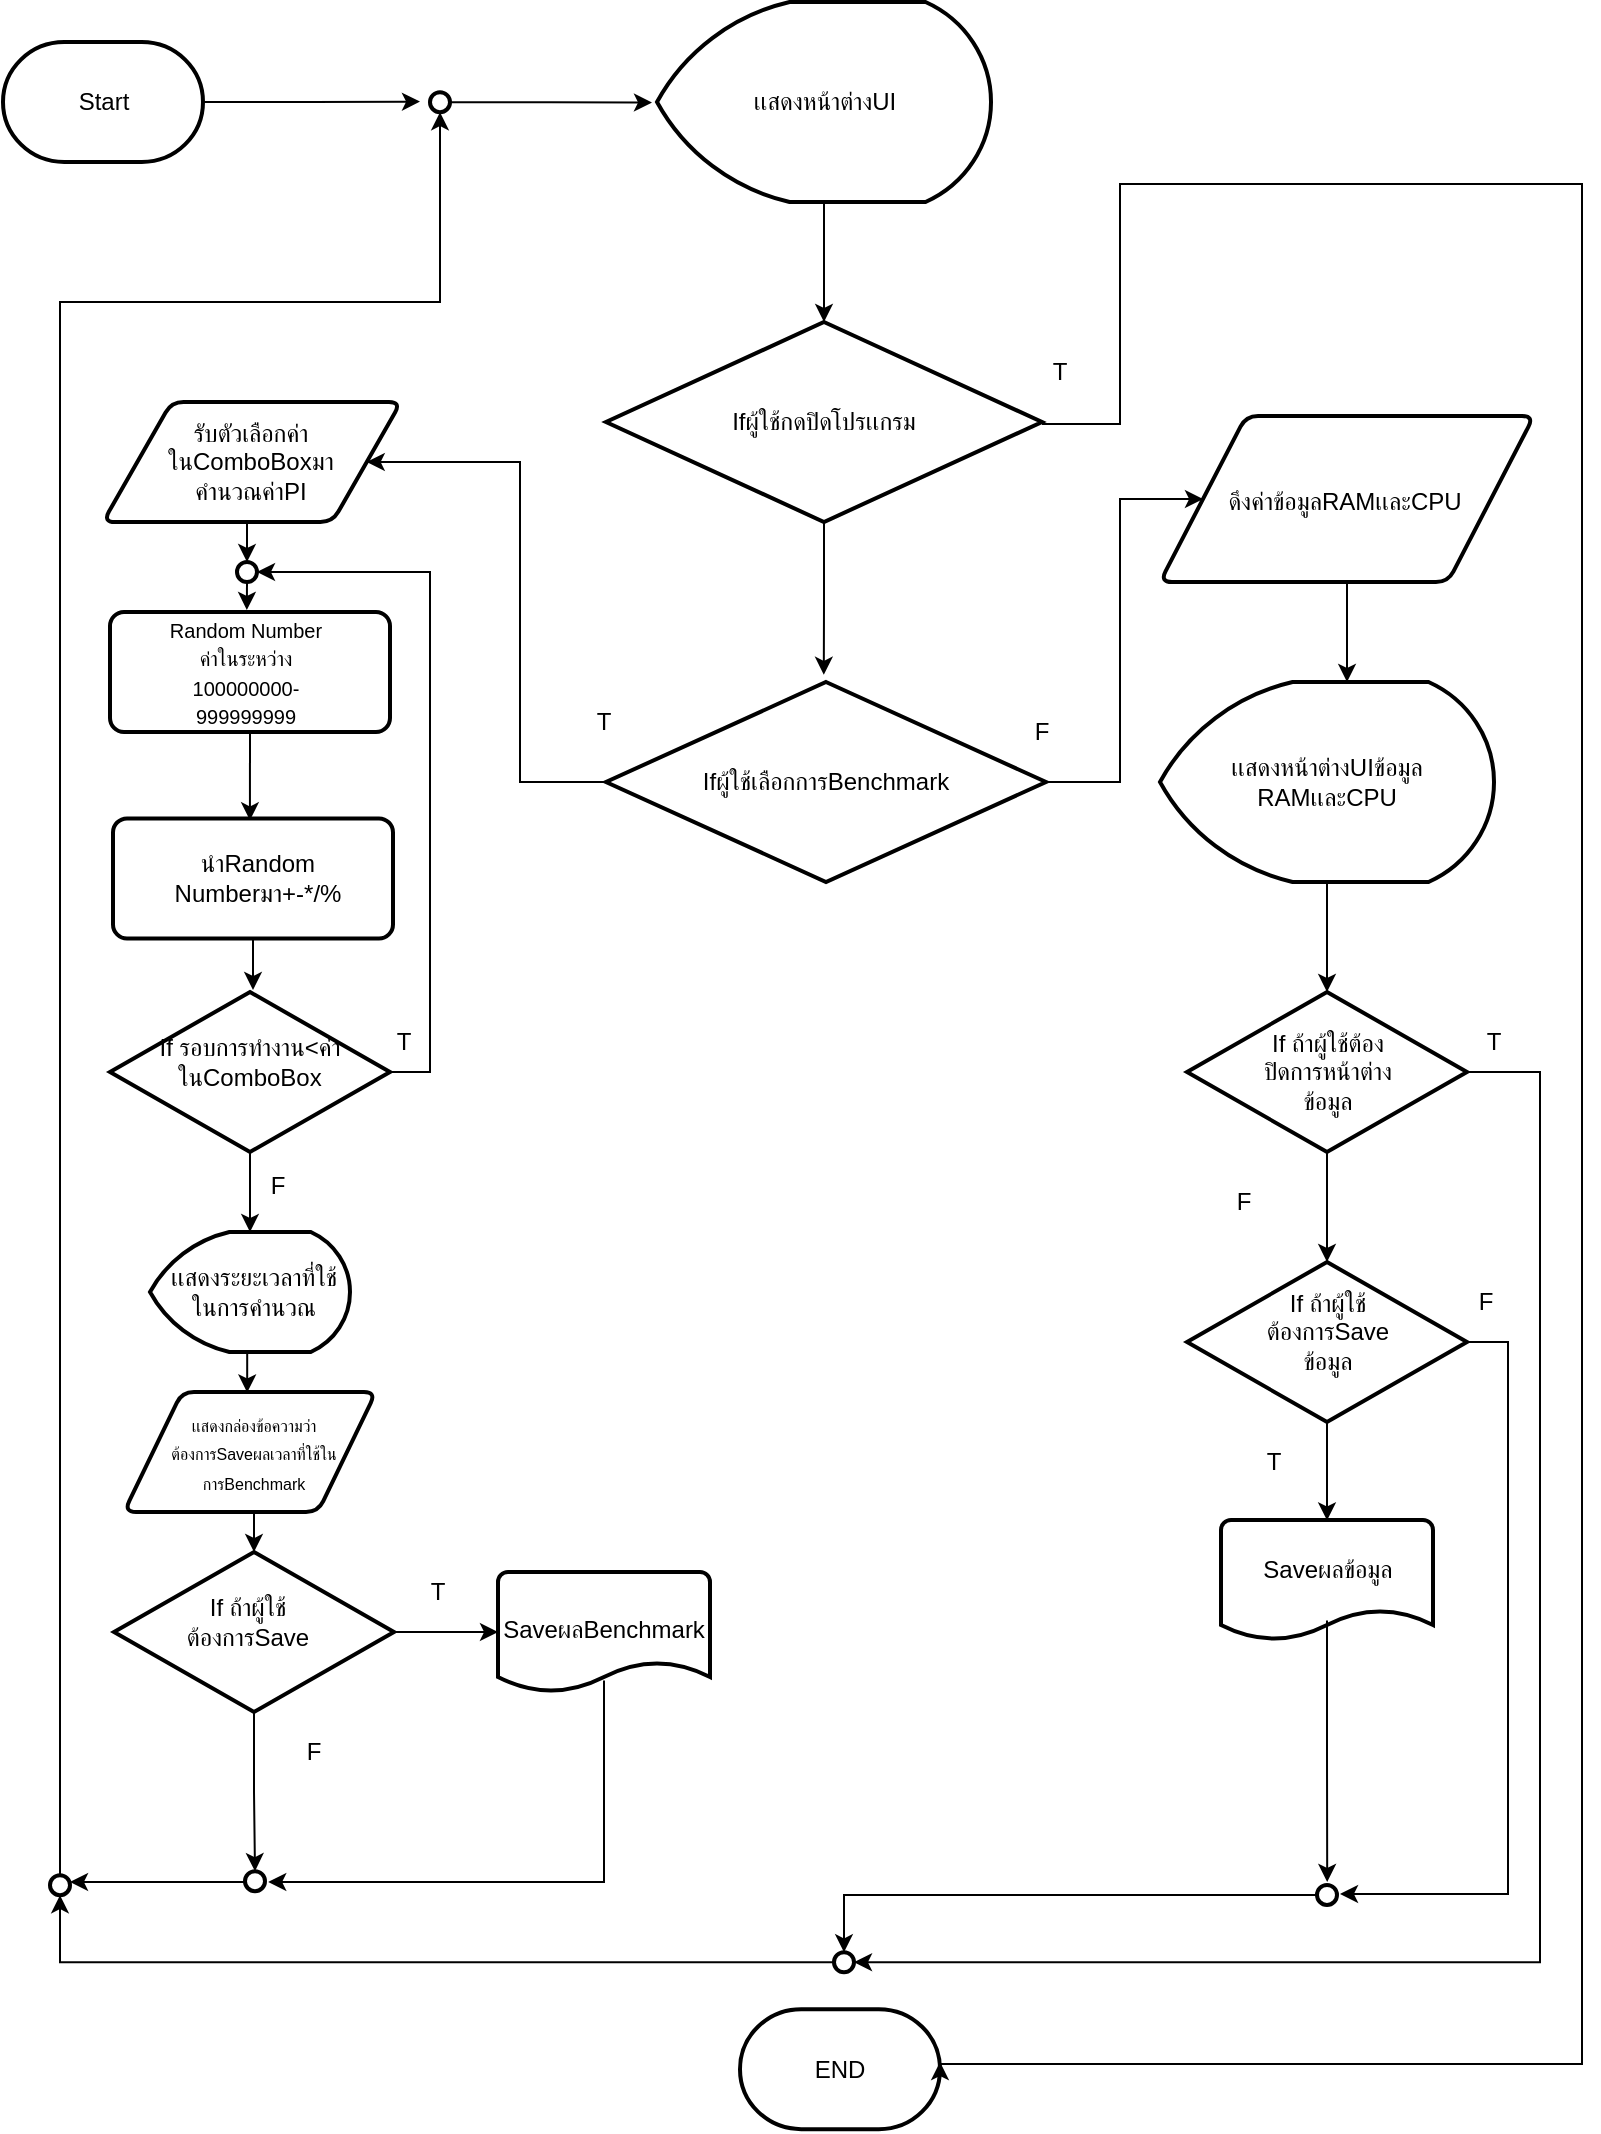 <mxfile version="10.9.6" type="device"><diagram id="tdrPOvt-gT7DAUTGup8O" name="Page-1"><mxGraphModel dx="870" dy="597" grid="1" gridSize="10" guides="1" tooltips="1" connect="1" arrows="1" fold="1" page="1" pageScale="1" pageWidth="827" pageHeight="1169" math="0" shadow="0"><root><mxCell id="0"/><mxCell id="1" parent="0"/><mxCell id="qbWmcRwHweNtYQnPMwT8-71" style="edgeStyle=orthogonalEdgeStyle;rounded=0;orthogonalLoop=1;jettySize=auto;html=1;exitX=1;exitY=0.5;exitDx=0;exitDy=0;exitPerimeter=0;" parent="1" source="erqGuCoqFYSn9tl3ci5M-1" edge="1"><mxGeometry relative="1" as="geometry"><mxPoint x="230" y="69.81" as="targetPoint"/></mxGeometry></mxCell><mxCell id="erqGuCoqFYSn9tl3ci5M-1" value="Start&lt;br&gt;" style="strokeWidth=2;html=1;shape=mxgraph.flowchart.terminator;whiteSpace=wrap;fontStyle=0" parent="1" vertex="1"><mxGeometry x="21.5" y="40" width="100" height="60" as="geometry"/></mxCell><mxCell id="erqGuCoqFYSn9tl3ci5M-51" style="edgeStyle=orthogonalEdgeStyle;rounded=0;orthogonalLoop=1;jettySize=auto;html=1;exitX=0.5;exitY=1;exitDx=0;exitDy=0;entryX=0.5;entryY=0;entryDx=0;entryDy=0;entryPerimeter=0;fontSize=5;" parent="1" source="erqGuCoqFYSn9tl3ci5M-16" target="erqGuCoqFYSn9tl3ci5M-49" edge="1"><mxGeometry relative="1" as="geometry"/></mxCell><mxCell id="erqGuCoqFYSn9tl3ci5M-16" value="" style="verticalLabelPosition=bottom;verticalAlign=top;html=1;strokeWidth=2;shape=parallelogram;perimeter=parallelogramPerimeter;whiteSpace=wrap;rounded=1;arcSize=12;size=0.23;fontStyle=0" parent="1" vertex="1"><mxGeometry x="71.5" y="220" width="149" height="60" as="geometry"/></mxCell><mxCell id="erqGuCoqFYSn9tl3ci5M-20" value="รับตัวเลือกค่าในComboBoxมาคำนวณค่าPI" style="text;html=1;fontStyle=0;whiteSpace=wrap;align=center;verticalAlign=middle;" parent="1" vertex="1"><mxGeometry x="96" y="225" width="99" height="50" as="geometry"/></mxCell><mxCell id="qbWmcRwHweNtYQnPMwT8-54" style="edgeStyle=orthogonalEdgeStyle;rounded=0;orthogonalLoop=1;jettySize=auto;html=1;exitX=0.5;exitY=1;exitDx=0;exitDy=0;entryX=0.489;entryY=0.016;entryDx=0;entryDy=0;entryPerimeter=0;" parent="1" source="erqGuCoqFYSn9tl3ci5M-33" target="erqGuCoqFYSn9tl3ci5M-37" edge="1"><mxGeometry relative="1" as="geometry"/></mxCell><mxCell id="erqGuCoqFYSn9tl3ci5M-33" value="" style="rounded=1;whiteSpace=wrap;html=1;absoluteArcSize=1;arcSize=14;strokeWidth=2;fontSize=5;align=center;" parent="1" vertex="1"><mxGeometry x="75" y="325" width="140" height="60" as="geometry"/></mxCell><mxCell id="erqGuCoqFYSn9tl3ci5M-36" value="&lt;font style=&quot;font-size: 10px&quot;&gt;Random Number&lt;br&gt;ค่าในระหว่าง&lt;br&gt;100000000-999999999&lt;/font&gt;" style="text;html=1;fontStyle=0;whiteSpace=wrap;align=center;verticalAlign=middle;" parent="1" vertex="1"><mxGeometry x="96" y="330" width="94" height="50" as="geometry"/></mxCell><mxCell id="erqGuCoqFYSn9tl3ci5M-87" style="edgeStyle=orthogonalEdgeStyle;rounded=0;orthogonalLoop=1;jettySize=auto;html=1;fontSize=5;" parent="1" source="erqGuCoqFYSn9tl3ci5M-37" edge="1"><mxGeometry relative="1" as="geometry"><mxPoint x="146.5" y="514" as="targetPoint"/><Array as="points"><mxPoint x="147" y="494"/><mxPoint x="147" y="494"/></Array></mxGeometry></mxCell><mxCell id="erqGuCoqFYSn9tl3ci5M-37" value="" style="rounded=1;whiteSpace=wrap;html=1;absoluteArcSize=1;arcSize=14;strokeWidth=2;fontSize=5;align=center;" parent="1" vertex="1"><mxGeometry x="76.5" y="428.2" width="140" height="60" as="geometry"/></mxCell><mxCell id="erqGuCoqFYSn9tl3ci5M-38" value="นำRandom Numberมา+-*/%" style="text;html=1;fontStyle=0;whiteSpace=wrap;align=center;verticalAlign=middle;" parent="1" vertex="1"><mxGeometry x="101.5" y="433.2" width="94" height="50" as="geometry"/></mxCell><mxCell id="erqGuCoqFYSn9tl3ci5M-47" style="edgeStyle=orthogonalEdgeStyle;rounded=0;orthogonalLoop=1;jettySize=auto;html=1;exitX=1;exitY=0.5;exitDx=0;exitDy=0;exitPerimeter=0;fontSize=5;entryX=1;entryY=0.5;entryDx=0;entryDy=0;entryPerimeter=0;" parent="1" source="erqGuCoqFYSn9tl3ci5M-42" target="erqGuCoqFYSn9tl3ci5M-49" edge="1"><mxGeometry relative="1" as="geometry"><mxPoint x="155" y="305" as="targetPoint"/><Array as="points"><mxPoint x="235" y="555"/><mxPoint x="235" y="305"/></Array></mxGeometry></mxCell><mxCell id="erqGuCoqFYSn9tl3ci5M-56" value="" style="edgeStyle=orthogonalEdgeStyle;rounded=0;orthogonalLoop=1;jettySize=auto;html=1;fontSize=5;" parent="1" source="erqGuCoqFYSn9tl3ci5M-42" target="erqGuCoqFYSn9tl3ci5M-55" edge="1"><mxGeometry relative="1" as="geometry"/></mxCell><mxCell id="erqGuCoqFYSn9tl3ci5M-42" value="" style="strokeWidth=2;html=1;shape=mxgraph.flowchart.decision;whiteSpace=wrap;fontSize=5;align=center;" parent="1" vertex="1"><mxGeometry x="75" y="515" width="140" height="80" as="geometry"/></mxCell><mxCell id="erqGuCoqFYSn9tl3ci5M-43" value="If รอบการทำงาน&amp;lt;ค่าในComboBox" style="text;html=1;fontStyle=0;whiteSpace=wrap;align=center;verticalAlign=middle;" parent="1" vertex="1"><mxGeometry x="98" y="525.2" width="94" height="50" as="geometry"/></mxCell><mxCell id="erqGuCoqFYSn9tl3ci5M-85" style="edgeStyle=orthogonalEdgeStyle;rounded=0;orthogonalLoop=1;jettySize=auto;html=1;exitX=0.5;exitY=1;exitDx=0;exitDy=0;exitPerimeter=0;fontSize=5;" parent="1" source="erqGuCoqFYSn9tl3ci5M-49" edge="1"><mxGeometry relative="1" as="geometry"><mxPoint x="143.419" y="323.977" as="targetPoint"/></mxGeometry></mxCell><mxCell id="erqGuCoqFYSn9tl3ci5M-49" value="" style="strokeWidth=2;html=1;shape=mxgraph.flowchart.start_2;whiteSpace=wrap;fontSize=5;align=center;" parent="1" vertex="1"><mxGeometry x="138.5" y="300" width="10" height="10" as="geometry"/></mxCell><mxCell id="erqGuCoqFYSn9tl3ci5M-54" value="T" style="text;html=1;fontStyle=0;whiteSpace=wrap;align=center;verticalAlign=middle;" parent="1" vertex="1"><mxGeometry x="175" y="515.2" width="94" height="50" as="geometry"/></mxCell><mxCell id="erqGuCoqFYSn9tl3ci5M-63" style="edgeStyle=orthogonalEdgeStyle;rounded=0;orthogonalLoop=1;jettySize=auto;html=1;exitX=0.5;exitY=1;exitDx=0;exitDy=0;exitPerimeter=0;entryX=0.463;entryY=0.004;entryDx=0;entryDy=0;entryPerimeter=0;fontSize=5;" parent="1" source="erqGuCoqFYSn9tl3ci5M-55" target="erqGuCoqFYSn9tl3ci5M-61" edge="1"><mxGeometry relative="1" as="geometry"/></mxCell><mxCell id="erqGuCoqFYSn9tl3ci5M-55" value="" style="strokeWidth=2;html=1;shape=mxgraph.flowchart.display;whiteSpace=wrap;fontSize=5;align=center;" parent="1" vertex="1"><mxGeometry x="95" y="635" width="100" height="60" as="geometry"/></mxCell><mxCell id="erqGuCoqFYSn9tl3ci5M-57" value="เเสดงระยะเวลาที่ใช้ในการคำนวณ" style="text;html=1;fontStyle=0;whiteSpace=wrap;align=center;verticalAlign=middle;" parent="1" vertex="1"><mxGeometry x="99.5" y="640.062" width="94" height="50" as="geometry"/></mxCell><mxCell id="erqGuCoqFYSn9tl3ci5M-58" value="F" style="text;html=1;fontStyle=0;whiteSpace=wrap;align=center;verticalAlign=middle;" parent="1" vertex="1"><mxGeometry x="112" y="587.2" width="94" height="50" as="geometry"/></mxCell><mxCell id="erqGuCoqFYSn9tl3ci5M-59" value="" style="strokeWidth=2;html=1;shape=mxgraph.flowchart.document2;whiteSpace=wrap;size=0.25;fontSize=5;align=center;" parent="1" vertex="1"><mxGeometry x="269" y="805" width="106" height="60" as="geometry"/></mxCell><mxCell id="erqGuCoqFYSn9tl3ci5M-60" value="" style="verticalLabelPosition=bottom;verticalAlign=top;html=1;strokeWidth=2;shape=parallelogram;perimeter=parallelogramPerimeter;whiteSpace=wrap;rounded=1;arcSize=12;size=0.23;fontSize=5;align=center;" parent="1" vertex="1"><mxGeometry x="82" y="715" width="126" height="60" as="geometry"/></mxCell><mxCell id="erqGuCoqFYSn9tl3ci5M-68" style="edgeStyle=orthogonalEdgeStyle;rounded=0;orthogonalLoop=1;jettySize=auto;html=1;exitX=0.5;exitY=1;exitDx=0;exitDy=0;entryX=0.5;entryY=0;entryDx=0;entryDy=0;entryPerimeter=0;fontSize=5;" parent="1" source="erqGuCoqFYSn9tl3ci5M-61" target="erqGuCoqFYSn9tl3ci5M-64" edge="1"><mxGeometry relative="1" as="geometry"><Array as="points"><mxPoint x="147" y="785"/><mxPoint x="147" y="785"/></Array></mxGeometry></mxCell><mxCell id="erqGuCoqFYSn9tl3ci5M-61" value="&lt;font style=&quot;font-size: 8px&quot;&gt;เเสดงกล่องข้อความว่าต้องการSaveผลเวลาที่ใช้ในการBenchmark&lt;/font&gt;" style="text;html=1;fontStyle=0;whiteSpace=wrap;align=center;verticalAlign=middle;" parent="1" vertex="1"><mxGeometry x="101" y="715" width="92" height="60" as="geometry"/></mxCell><mxCell id="erqGuCoqFYSn9tl3ci5M-69" value="" style="edgeStyle=orthogonalEdgeStyle;rounded=0;orthogonalLoop=1;jettySize=auto;html=1;fontSize=5;" parent="1" source="erqGuCoqFYSn9tl3ci5M-64" target="erqGuCoqFYSn9tl3ci5M-59" edge="1"><mxGeometry relative="1" as="geometry"/></mxCell><mxCell id="qbWmcRwHweNtYQnPMwT8-108" style="edgeStyle=orthogonalEdgeStyle;rounded=0;orthogonalLoop=1;jettySize=auto;html=1;exitX=0.5;exitY=1;exitDx=0;exitDy=0;exitPerimeter=0;entryX=0.5;entryY=0;entryDx=0;entryDy=0;entryPerimeter=0;" parent="1" source="erqGuCoqFYSn9tl3ci5M-64" target="erqGuCoqFYSn9tl3ci5M-73" edge="1"><mxGeometry relative="1" as="geometry"><Array as="points"><mxPoint x="147" y="915"/></Array></mxGeometry></mxCell><mxCell id="erqGuCoqFYSn9tl3ci5M-64" value="" style="strokeWidth=2;html=1;shape=mxgraph.flowchart.decision;whiteSpace=wrap;fontSize=5;align=center;" parent="1" vertex="1"><mxGeometry x="77" y="795" width="140" height="80" as="geometry"/></mxCell><mxCell id="erqGuCoqFYSn9tl3ci5M-65" value="If ถ้าผู้ใช้ต้องการSave" style="text;html=1;fontStyle=0;whiteSpace=wrap;align=center;verticalAlign=middle;" parent="1" vertex="1"><mxGeometry x="96.5" y="805.2" width="94" height="50" as="geometry"/></mxCell><mxCell id="erqGuCoqFYSn9tl3ci5M-66" value="T" style="text;html=1;fontStyle=0;whiteSpace=wrap;align=center;verticalAlign=middle;" parent="1" vertex="1"><mxGeometry x="192" y="790.2" width="94" height="50" as="geometry"/></mxCell><mxCell id="erqGuCoqFYSn9tl3ci5M-78" style="edgeStyle=orthogonalEdgeStyle;rounded=0;orthogonalLoop=1;jettySize=auto;html=1;exitX=0.5;exitY=1;exitDx=0;exitDy=0;fontSize=5;entryX=1.16;entryY=0.568;entryDx=0;entryDy=0;entryPerimeter=0;" parent="1" source="erqGuCoqFYSn9tl3ci5M-70" target="erqGuCoqFYSn9tl3ci5M-73" edge="1"><mxGeometry relative="1" as="geometry"><mxPoint x="155" y="960" as="targetPoint"/><Array as="points"><mxPoint x="322" y="960"/><mxPoint x="155" y="960"/></Array></mxGeometry></mxCell><mxCell id="erqGuCoqFYSn9tl3ci5M-70" value="SaveผลBenchmark" style="text;html=1;fontStyle=0;whiteSpace=wrap;align=center;verticalAlign=middle;" parent="1" vertex="1"><mxGeometry x="275" y="809.2" width="94" height="50" as="geometry"/></mxCell><mxCell id="qbWmcRwHweNtYQnPMwT8-38" style="edgeStyle=orthogonalEdgeStyle;rounded=0;orthogonalLoop=1;jettySize=auto;html=1;entryX=0.5;entryY=1;entryDx=0;entryDy=0;entryPerimeter=0;" parent="1" source="qbWmcRwHweNtYQnPMwT8-93" target="qbWmcRwHweNtYQnPMwT8-33" edge="1"><mxGeometry relative="1" as="geometry"><mxPoint y="125.714" as="targetPoint"/><mxPoint x="50" y="935" as="sourcePoint"/><Array as="points"><mxPoint x="50" y="170"/><mxPoint x="240" y="170"/></Array></mxGeometry></mxCell><mxCell id="qbWmcRwHweNtYQnPMwT8-85" style="edgeStyle=orthogonalEdgeStyle;rounded=0;orthogonalLoop=1;jettySize=auto;html=1;exitX=0.5;exitY=1;exitDx=0;exitDy=0;exitPerimeter=0;" parent="1" source="erqGuCoqFYSn9tl3ci5M-73" target="qbWmcRwHweNtYQnPMwT8-93" edge="1"><mxGeometry relative="1" as="geometry"><mxPoint x="60" y="960" as="targetPoint"/><Array as="points"><mxPoint x="147" y="960"/></Array></mxGeometry></mxCell><mxCell id="erqGuCoqFYSn9tl3ci5M-73" value="" style="strokeWidth=2;html=1;shape=mxgraph.flowchart.start_2;whiteSpace=wrap;fontSize=5;align=center;" parent="1" vertex="1"><mxGeometry x="142.5" y="954.6" width="10" height="10" as="geometry"/></mxCell><mxCell id="erqGuCoqFYSn9tl3ci5M-80" value="F" style="text;html=1;fontStyle=0;whiteSpace=wrap;align=center;verticalAlign=middle;" parent="1" vertex="1"><mxGeometry x="130" y="870.2" width="94" height="50" as="geometry"/></mxCell><mxCell id="erqGuCoqFYSn9tl3ci5M-81" value="END" style="strokeWidth=2;html=1;shape=mxgraph.flowchart.terminator;whiteSpace=wrap;fontStyle=0" parent="1" vertex="1"><mxGeometry x="390" y="1023.571" width="100" height="60" as="geometry"/></mxCell><mxCell id="qbWmcRwHweNtYQnPMwT8-4" value="" style="edgeStyle=orthogonalEdgeStyle;rounded=0;orthogonalLoop=1;jettySize=auto;html=1;entryX=1;entryY=0.5;entryDx=0;entryDy=0;" parent="1" source="qbWmcRwHweNtYQnPMwT8-2" target="erqGuCoqFYSn9tl3ci5M-16" edge="1"><mxGeometry relative="1" as="geometry"><mxPoint x="310" y="250" as="targetPoint"/><Array as="points"><mxPoint x="280" y="410"/><mxPoint x="280" y="250"/></Array></mxGeometry></mxCell><mxCell id="qbWmcRwHweNtYQnPMwT8-47" style="edgeStyle=orthogonalEdgeStyle;rounded=0;orthogonalLoop=1;jettySize=auto;html=1;exitX=1;exitY=0.5;exitDx=0;exitDy=0;exitPerimeter=0;entryX=0;entryY=0.5;entryDx=0;entryDy=0;" parent="1" source="qbWmcRwHweNtYQnPMwT8-2" target="qbWmcRwHweNtYQnPMwT8-43" edge="1"><mxGeometry relative="1" as="geometry"><mxPoint x="580" y="270" as="targetPoint"/><Array as="points"><mxPoint x="580" y="410"/><mxPoint x="580" y="268"/></Array></mxGeometry></mxCell><mxCell id="qbWmcRwHweNtYQnPMwT8-2" value="Ifผู้ใช้เลือกการBenchmark" style="strokeWidth=2;html=1;shape=mxgraph.flowchart.decision;whiteSpace=wrap;" parent="1" vertex="1"><mxGeometry x="323" y="360" width="220" height="100" as="geometry"/></mxCell><mxCell id="qbWmcRwHweNtYQnPMwT8-69" style="edgeStyle=orthogonalEdgeStyle;rounded=0;orthogonalLoop=1;jettySize=auto;html=1;exitX=0.5;exitY=1;exitDx=0;exitDy=0;exitPerimeter=0;entryX=0.5;entryY=0;entryDx=0;entryDy=0;entryPerimeter=0;" parent="1" source="qbWmcRwHweNtYQnPMwT8-7" target="qbWmcRwHweNtYQnPMwT8-8" edge="1"><mxGeometry relative="1" as="geometry"><mxPoint x="431.667" y="170" as="targetPoint"/><Array as="points"><mxPoint x="432" y="145"/></Array></mxGeometry></mxCell><mxCell id="qbWmcRwHweNtYQnPMwT8-7" value="เเสดงหน้าต่างUI" style="strokeWidth=2;html=1;shape=mxgraph.flowchart.display;whiteSpace=wrap;" parent="1" vertex="1"><mxGeometry x="348.5" y="20" width="167" height="100" as="geometry"/></mxCell><mxCell id="qbWmcRwHweNtYQnPMwT8-16" value="" style="edgeStyle=orthogonalEdgeStyle;rounded=0;orthogonalLoop=1;jettySize=auto;html=1;" parent="1" source="qbWmcRwHweNtYQnPMwT8-8" edge="1"><mxGeometry relative="1" as="geometry"><mxPoint x="490" y="1050" as="targetPoint"/><Array as="points"><mxPoint x="580" y="231"/><mxPoint x="580" y="111"/><mxPoint x="811" y="111"/><mxPoint x="811" y="1051"/></Array></mxGeometry></mxCell><mxCell id="qbWmcRwHweNtYQnPMwT8-92" style="edgeStyle=orthogonalEdgeStyle;rounded=0;orthogonalLoop=1;jettySize=auto;html=1;exitX=0.5;exitY=1;exitDx=0;exitDy=0;exitPerimeter=0;entryX=0.495;entryY=-0.036;entryDx=0;entryDy=0;entryPerimeter=0;" parent="1" source="qbWmcRwHweNtYQnPMwT8-8" target="qbWmcRwHweNtYQnPMwT8-2" edge="1"><mxGeometry relative="1" as="geometry"/></mxCell><mxCell id="qbWmcRwHweNtYQnPMwT8-8" value="Ifผู้ใช้กดปิดโปรเเกรม" style="strokeWidth=2;html=1;shape=mxgraph.flowchart.decision;whiteSpace=wrap;" parent="1" vertex="1"><mxGeometry x="323" y="180" width="218" height="100" as="geometry"/></mxCell><mxCell id="qbWmcRwHweNtYQnPMwT8-23" value="T" style="text;html=1;fontStyle=0;whiteSpace=wrap;align=center;verticalAlign=middle;" parent="1" vertex="1"><mxGeometry x="503" y="180.2" width="94" height="50" as="geometry"/></mxCell><mxCell id="qbWmcRwHweNtYQnPMwT8-26" value="F" style="text;html=1;fontStyle=0;whiteSpace=wrap;align=center;verticalAlign=middle;" parent="1" vertex="1"><mxGeometry x="494" y="360.2" width="94" height="50" as="geometry"/></mxCell><mxCell id="qbWmcRwHweNtYQnPMwT8-73" style="edgeStyle=orthogonalEdgeStyle;rounded=0;orthogonalLoop=1;jettySize=auto;html=1;exitX=1;exitY=0.5;exitDx=0;exitDy=0;exitPerimeter=0;" parent="1" source="qbWmcRwHweNtYQnPMwT8-33" edge="1"><mxGeometry relative="1" as="geometry"><mxPoint x="346" y="70.286" as="targetPoint"/><mxPoint x="251.048" y="70.286" as="sourcePoint"/><Array as="points"/></mxGeometry></mxCell><mxCell id="qbWmcRwHweNtYQnPMwT8-33" value="" style="strokeWidth=2;html=1;shape=mxgraph.flowchart.start_2;whiteSpace=wrap;fontSize=5;align=center;" parent="1" vertex="1"><mxGeometry x="235" y="65.1" width="10" height="10" as="geometry"/></mxCell><mxCell id="qbWmcRwHweNtYQnPMwT8-40" value="T" style="text;html=1;fontStyle=0;whiteSpace=wrap;align=center;verticalAlign=middle;" parent="1" vertex="1"><mxGeometry x="275" y="355.2" width="94" height="50" as="geometry"/></mxCell><mxCell id="qbWmcRwHweNtYQnPMwT8-41" value="F" style="text;html=1;fontStyle=0;whiteSpace=wrap;align=center;verticalAlign=middle;" parent="1" vertex="1"><mxGeometry x="594.5" y="595.2" width="94" height="50" as="geometry"/></mxCell><mxCell id="qbWmcRwHweNtYQnPMwT8-81" style="edgeStyle=orthogonalEdgeStyle;rounded=0;orthogonalLoop=1;jettySize=auto;html=1;exitX=0.5;exitY=1;exitDx=0;exitDy=0;exitPerimeter=0;entryX=0.5;entryY=0;entryDx=0;entryDy=0;entryPerimeter=0;" parent="1" source="qbWmcRwHweNtYQnPMwT8-42" target="qbWmcRwHweNtYQnPMwT8-78" edge="1"><mxGeometry relative="1" as="geometry"/></mxCell><mxCell id="qbWmcRwHweNtYQnPMwT8-42" value="เเสดงหน้าต่างUIข้อมูล&lt;br&gt;RAMเเละCPU" style="strokeWidth=2;html=1;shape=mxgraph.flowchart.display;whiteSpace=wrap;" parent="1" vertex="1"><mxGeometry x="600" y="360" width="167" height="100" as="geometry"/></mxCell><mxCell id="qbWmcRwHweNtYQnPMwT8-52" style="edgeStyle=orthogonalEdgeStyle;rounded=0;orthogonalLoop=1;jettySize=auto;html=1;exitX=0.5;exitY=1;exitDx=0;exitDy=0;entryX=0.56;entryY=0;entryDx=0;entryDy=0;entryPerimeter=0;" parent="1" source="qbWmcRwHweNtYQnPMwT8-43" target="qbWmcRwHweNtYQnPMwT8-42" edge="1"><mxGeometry relative="1" as="geometry"/></mxCell><mxCell id="qbWmcRwHweNtYQnPMwT8-43" value="" style="verticalLabelPosition=bottom;verticalAlign=top;html=1;strokeWidth=2;shape=parallelogram;perimeter=parallelogramPerimeter;whiteSpace=wrap;rounded=1;arcSize=12;size=0.23;fontStyle=0" parent="1" vertex="1"><mxGeometry x="600" y="227" width="187" height="83" as="geometry"/></mxCell><mxCell id="qbWmcRwHweNtYQnPMwT8-44" value="ดึงค่าข้อมูลRAMเเละCPU" style="text;html=1;fontStyle=0;whiteSpace=wrap;align=center;verticalAlign=middle;" parent="1" vertex="1"><mxGeometry x="622" y="237" width="141" height="65" as="geometry"/></mxCell><mxCell id="qbWmcRwHweNtYQnPMwT8-60" value="" style="strokeWidth=2;html=1;shape=mxgraph.flowchart.document2;whiteSpace=wrap;size=0.25;fontSize=5;align=center;" parent="1" vertex="1"><mxGeometry x="630.5" y="779" width="106" height="60" as="geometry"/></mxCell><mxCell id="qbWmcRwHweNtYQnPMwT8-83" style="edgeStyle=orthogonalEdgeStyle;rounded=0;orthogonalLoop=1;jettySize=auto;html=1;exitX=1;exitY=0.5;exitDx=0;exitDy=0;exitPerimeter=0;" parent="1" source="qbWmcRwHweNtYQnPMwT8-63" edge="1"><mxGeometry relative="1" as="geometry"><mxPoint x="690" y="966" as="targetPoint"/><Array as="points"><mxPoint x="774" y="690"/><mxPoint x="774" y="966"/></Array></mxGeometry></mxCell><mxCell id="qbWmcRwHweNtYQnPMwT8-84" style="edgeStyle=orthogonalEdgeStyle;rounded=0;orthogonalLoop=1;jettySize=auto;html=1;exitX=0.5;exitY=1;exitDx=0;exitDy=0;exitPerimeter=0;entryX=0.5;entryY=0;entryDx=0;entryDy=0;" parent="1" source="qbWmcRwHweNtYQnPMwT8-63" target="qbWmcRwHweNtYQnPMwT8-66" edge="1"><mxGeometry relative="1" as="geometry"/></mxCell><mxCell id="qbWmcRwHweNtYQnPMwT8-63" value="" style="strokeWidth=2;html=1;shape=mxgraph.flowchart.decision;whiteSpace=wrap;fontSize=5;align=center;" parent="1" vertex="1"><mxGeometry x="613.5" y="650" width="140" height="80" as="geometry"/></mxCell><mxCell id="qbWmcRwHweNtYQnPMwT8-64" value="If ถ้าผู้ใช้ต้องการSave&lt;br&gt;ข้อมูล" style="text;html=1;fontStyle=0;whiteSpace=wrap;align=center;verticalAlign=middle;" parent="1" vertex="1"><mxGeometry x="636.5" y="660.2" width="94" height="50" as="geometry"/></mxCell><mxCell id="qbWmcRwHweNtYQnPMwT8-65" value="T" style="text;html=1;fontStyle=0;whiteSpace=wrap;align=center;verticalAlign=middle;" parent="1" vertex="1"><mxGeometry x="720" y="515.2" width="94" height="50" as="geometry"/></mxCell><mxCell id="qbWmcRwHweNtYQnPMwT8-111" style="edgeStyle=orthogonalEdgeStyle;rounded=0;orthogonalLoop=1;jettySize=auto;html=1;exitX=0.5;exitY=1;exitDx=0;exitDy=0;" parent="1" source="qbWmcRwHweNtYQnPMwT8-66" edge="1"><mxGeometry relative="1" as="geometry"><mxPoint x="683.6" y="960" as="targetPoint"/></mxGeometry></mxCell><mxCell id="qbWmcRwHweNtYQnPMwT8-66" value="Saveผลข้อมูล" style="text;html=1;fontStyle=0;whiteSpace=wrap;align=center;verticalAlign=middle;" parent="1" vertex="1"><mxGeometry x="636.5" y="779.2" width="94" height="50" as="geometry"/></mxCell><mxCell id="qbWmcRwHweNtYQnPMwT8-80" style="edgeStyle=orthogonalEdgeStyle;rounded=0;orthogonalLoop=1;jettySize=auto;html=1;exitX=0.5;exitY=1;exitDx=0;exitDy=0;exitPerimeter=0;entryX=0.5;entryY=0;entryDx=0;entryDy=0;entryPerimeter=0;" parent="1" source="qbWmcRwHweNtYQnPMwT8-78" target="qbWmcRwHweNtYQnPMwT8-63" edge="1"><mxGeometry relative="1" as="geometry"/></mxCell><mxCell id="qbWmcRwHweNtYQnPMwT8-102" style="edgeStyle=orthogonalEdgeStyle;rounded=0;orthogonalLoop=1;jettySize=auto;html=1;exitX=1;exitY=0.5;exitDx=0;exitDy=0;exitPerimeter=0;entryX=1;entryY=0.5;entryDx=0;entryDy=0;entryPerimeter=0;" parent="1" source="qbWmcRwHweNtYQnPMwT8-78" target="qbWmcRwHweNtYQnPMwT8-101" edge="1"><mxGeometry relative="1" as="geometry"><mxPoint x="450" y="1000" as="targetPoint"/><Array as="points"><mxPoint x="790" y="555"/><mxPoint x="790" y="1000"/></Array></mxGeometry></mxCell><mxCell id="qbWmcRwHweNtYQnPMwT8-78" value="" style="strokeWidth=2;html=1;shape=mxgraph.flowchart.decision;whiteSpace=wrap;fontSize=5;align=center;" parent="1" vertex="1"><mxGeometry x="613.5" y="515" width="140" height="80" as="geometry"/></mxCell><mxCell id="qbWmcRwHweNtYQnPMwT8-79" value="If ถ้าผู้ใช้ต้อง&lt;br&gt;ปิดการหน้าต่าง&lt;br&gt;ข้อมูล" style="text;html=1;fontStyle=0;whiteSpace=wrap;align=center;verticalAlign=middle;" parent="1" vertex="1"><mxGeometry x="636.5" y="530.2" width="94" height="50" as="geometry"/></mxCell><mxCell id="qbWmcRwHweNtYQnPMwT8-99" style="edgeStyle=orthogonalEdgeStyle;rounded=0;orthogonalLoop=1;jettySize=auto;html=1;exitX=0;exitY=0.5;exitDx=0;exitDy=0;exitPerimeter=0;entryX=0.5;entryY=0;entryDx=0;entryDy=0;entryPerimeter=0;" parent="1" source="qbWmcRwHweNtYQnPMwT8-90" target="qbWmcRwHweNtYQnPMwT8-101" edge="1"><mxGeometry relative="1" as="geometry"><mxPoint x="442" y="990" as="targetPoint"/></mxGeometry></mxCell><mxCell id="qbWmcRwHweNtYQnPMwT8-90" value="" style="strokeWidth=2;html=1;shape=mxgraph.flowchart.start_2;whiteSpace=wrap;fontSize=5;align=center;" parent="1" vertex="1"><mxGeometry x="678.5" y="961.479" width="10" height="10" as="geometry"/></mxCell><mxCell id="qbWmcRwHweNtYQnPMwT8-93" value="" style="strokeWidth=2;html=1;shape=mxgraph.flowchart.start_2;whiteSpace=wrap;fontSize=5;align=center;" parent="1" vertex="1"><mxGeometry x="45" y="956.6" width="10" height="10" as="geometry"/></mxCell><mxCell id="qbWmcRwHweNtYQnPMwT8-104" style="edgeStyle=orthogonalEdgeStyle;rounded=0;orthogonalLoop=1;jettySize=auto;html=1;exitX=0;exitY=0.5;exitDx=0;exitDy=0;exitPerimeter=0;entryX=0.5;entryY=1;entryDx=0;entryDy=0;entryPerimeter=0;" parent="1" source="qbWmcRwHweNtYQnPMwT8-101" target="qbWmcRwHweNtYQnPMwT8-93" edge="1"><mxGeometry relative="1" as="geometry"/></mxCell><mxCell id="qbWmcRwHweNtYQnPMwT8-101" value="" style="strokeWidth=2;html=1;shape=mxgraph.flowchart.start_2;whiteSpace=wrap;fontSize=5;align=center;" parent="1" vertex="1"><mxGeometry x="437" y="995.129" width="10" height="10" as="geometry"/></mxCell><mxCell id="qbWmcRwHweNtYQnPMwT8-109" value="F" style="text;html=1;fontStyle=0;whiteSpace=wrap;align=center;verticalAlign=middle;" parent="1" vertex="1"><mxGeometry x="716" y="645.2" width="94" height="50" as="geometry"/></mxCell><mxCell id="qbWmcRwHweNtYQnPMwT8-110" value="T" style="text;html=1;fontStyle=0;whiteSpace=wrap;align=center;verticalAlign=middle;" parent="1" vertex="1"><mxGeometry x="610" y="725.2" width="94" height="50" as="geometry"/></mxCell></root></mxGraphModel></diagram></mxfile>